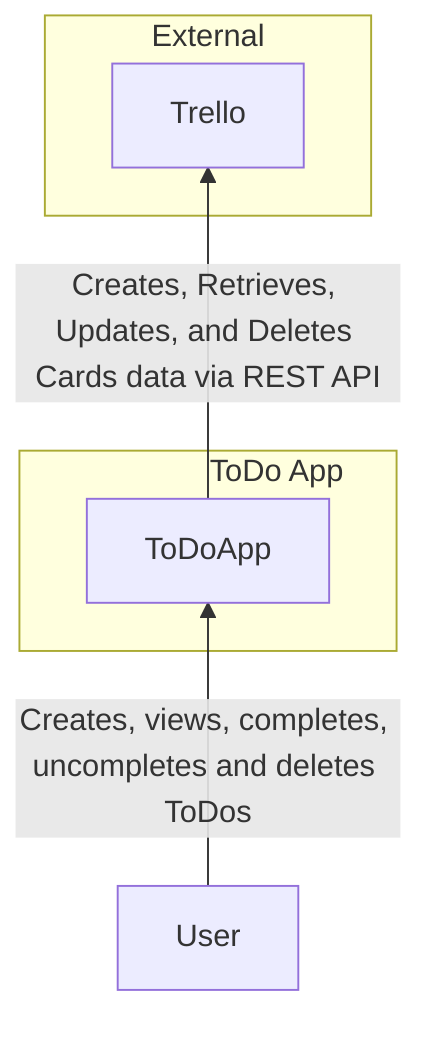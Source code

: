 flowchart BT
    User -->|Creates, views, completes, uncompletes and deletes ToDos| ToDoApp
    subgraph App[&nbsp&nbsp&nbsp&nbsp&nbsp&nbsp&nbsp&nbsp&nbsp&nbsp&nbsp&nbsp&nbsp&nbsp&nbsp&nbspToDo App]
        ToDoApp
    end
    subgraph External
        Trello
    end
    ToDoApp -->|Creates, Retrieves, Updates, and Deletes Cards data via REST API| Trello
